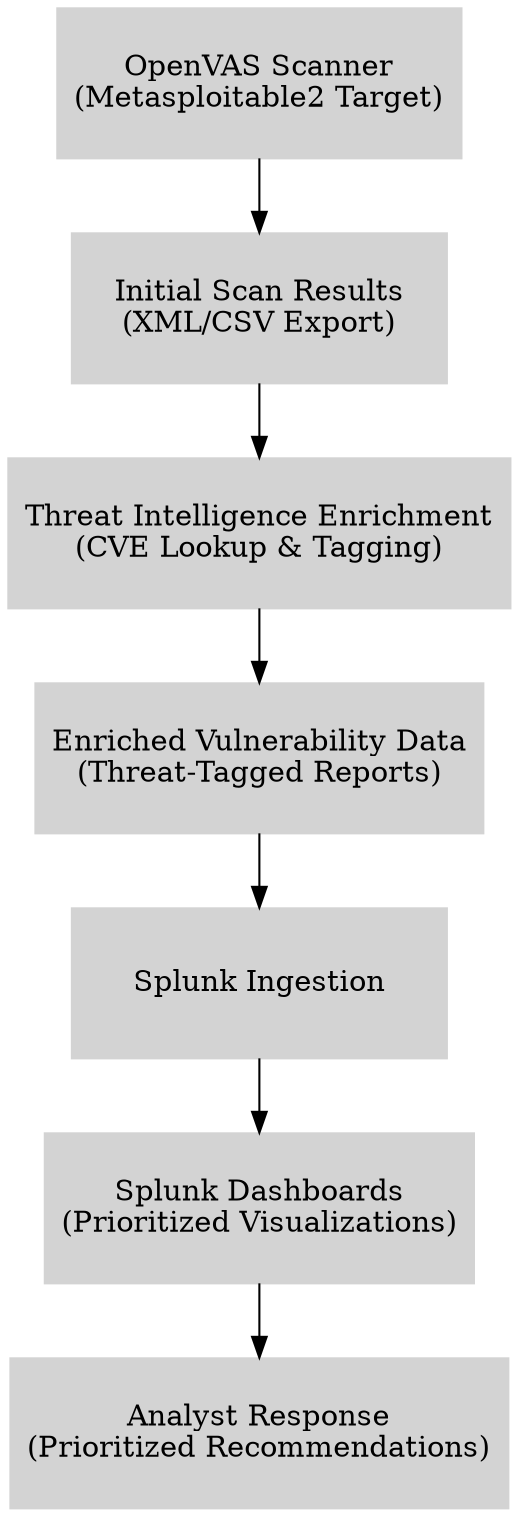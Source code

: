 digraph Vulnerability_Management_Architecture_Updated {
    rankdir=TB;
    node [shape=box, style=filled, color=lightgrey, fontsize=14, width=2.5, height=1];

    OpenVAS [label="OpenVAS Scanner\n(Metasploitable2 Target)"];
    Findings [label="Initial Scan Results\n(XML/CSV Export)"];
    Enrichment [label="Threat Intelligence Enrichment\n(CVE Lookup & Tagging)"];
    EnhancedFindings [label="Enriched Vulnerability Data\n(Threat-Tagged Reports)"];
    SplunkIngest [label="Splunk Ingestion"];
    Dashboards [label="Splunk Dashboards\n(Prioritized Visualizations)"];
    AnalystAction [label="Analyst Response\n(Prioritized Recommendations)"];

    OpenVAS -> Findings;
    Findings -> Enrichment;
    Enrichment -> EnhancedFindings;
    EnhancedFindings -> SplunkIngest;
    SplunkIngest -> Dashboards;
    Dashboards -> AnalystAction;
}

